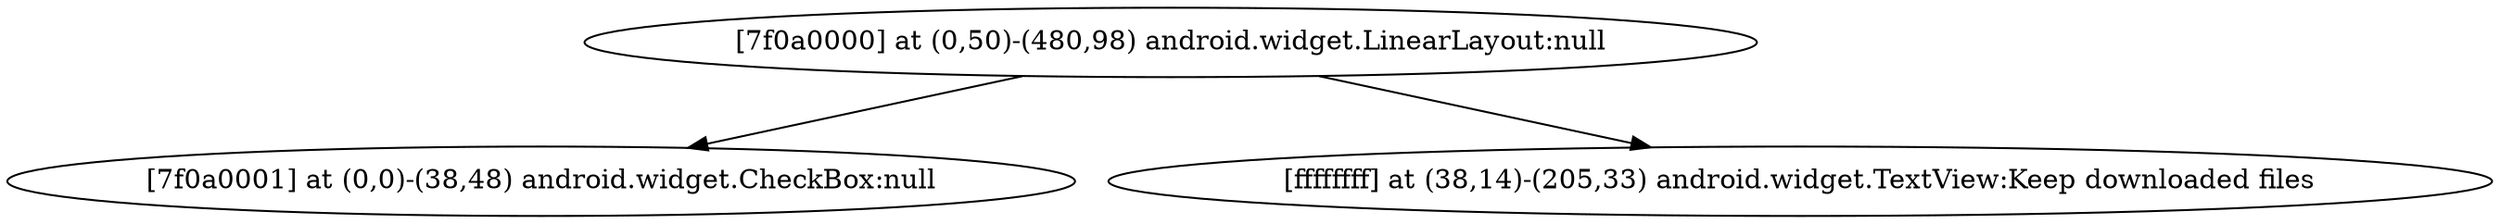 strict digraph G {
  1 [ label="[7f0a0000] at (0,50)-(480,98) android.widget.LinearLayout:null" ];
  2 [ label="[7f0a0001] at (0,0)-(38,48) android.widget.CheckBox:null" ];
  3 [ label="[ffffffff] at (38,14)-(205,33) android.widget.TextView:Keep downloaded files" ];
  1 -> 2;
  1 -> 3;
}
